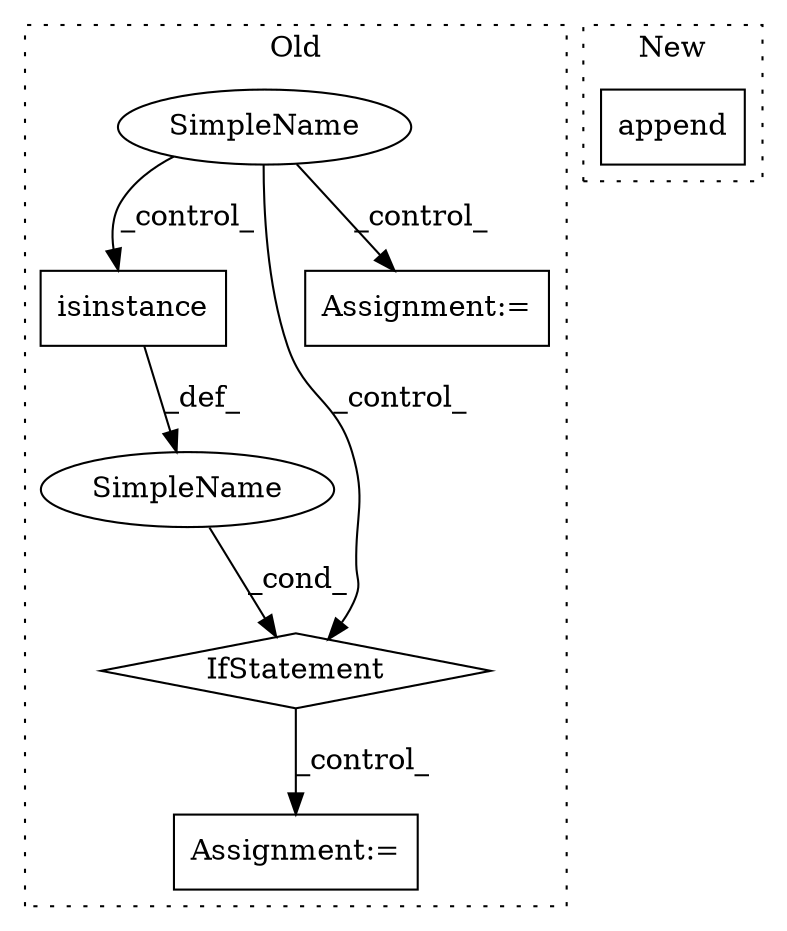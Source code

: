 digraph G {
subgraph cluster0 {
1 [label="isinstance" a="32" s="1715,1741" l="11,1" shape="box"];
3 [label="IfStatement" a="25" s="1711,1742" l="4,2" shape="diamond"];
4 [label="SimpleName" a="42" s="" l="" shape="ellipse"];
5 [label="Assignment:=" a="7" s="1679" l="1" shape="box"];
6 [label="Assignment:=" a="7" s="1800" l="1" shape="box"];
7 [label="SimpleName" a="42" s="" l="" shape="ellipse"];
label = "Old";
style="dotted";
}
subgraph cluster1 {
2 [label="append" a="32" s="1710,1728" l="7,1" shape="box"];
label = "New";
style="dotted";
}
1 -> 7 [label="_def_"];
3 -> 6 [label="_control_"];
4 -> 5 [label="_control_"];
4 -> 1 [label="_control_"];
4 -> 3 [label="_control_"];
7 -> 3 [label="_cond_"];
}
